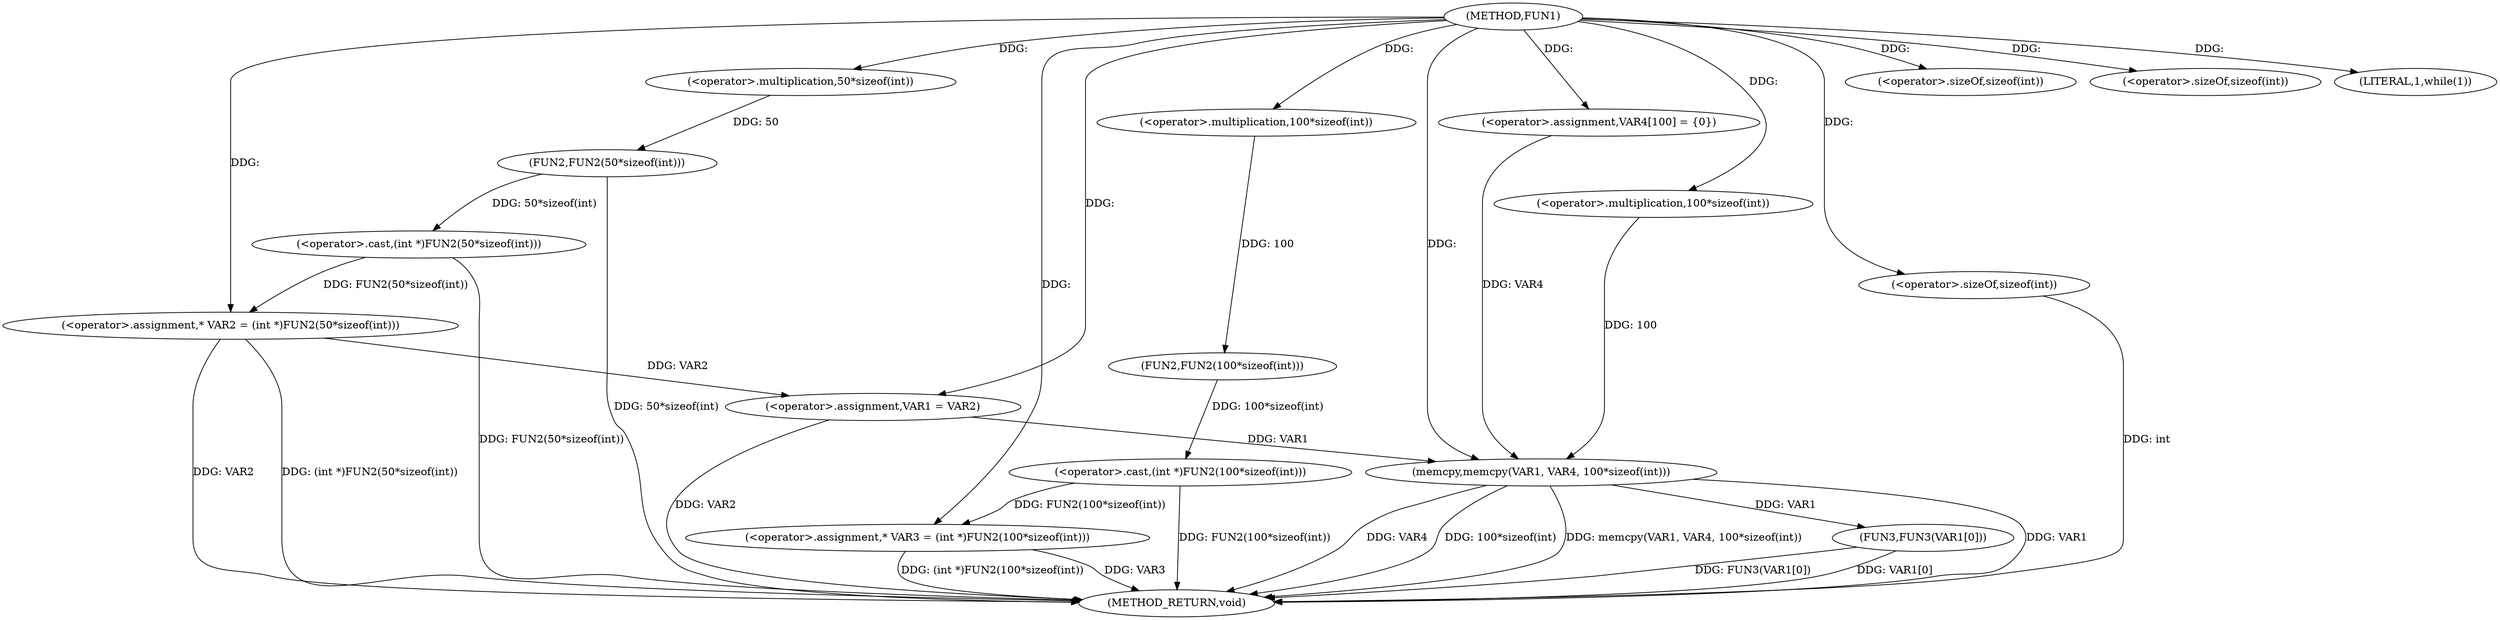 digraph FUN1 {  
"1000100" [label = "(METHOD,FUN1)" ]
"1000145" [label = "(METHOD_RETURN,void)" ]
"1000104" [label = "(<operator>.assignment,* VAR2 = (int *)FUN2(50*sizeof(int)))" ]
"1000106" [label = "(<operator>.cast,(int *)FUN2(50*sizeof(int)))" ]
"1000108" [label = "(FUN2,FUN2(50*sizeof(int)))" ]
"1000109" [label = "(<operator>.multiplication,50*sizeof(int))" ]
"1000111" [label = "(<operator>.sizeOf,sizeof(int))" ]
"1000114" [label = "(<operator>.assignment,* VAR3 = (int *)FUN2(100*sizeof(int)))" ]
"1000116" [label = "(<operator>.cast,(int *)FUN2(100*sizeof(int)))" ]
"1000118" [label = "(FUN2,FUN2(100*sizeof(int)))" ]
"1000119" [label = "(<operator>.multiplication,100*sizeof(int))" ]
"1000121" [label = "(<operator>.sizeOf,sizeof(int))" ]
"1000124" [label = "(LITERAL,1,while(1))" ]
"1000126" [label = "(<operator>.assignment,VAR1 = VAR2)" ]
"1000132" [label = "(<operator>.assignment,VAR4[100] = {0})" ]
"1000134" [label = "(memcpy,memcpy(VAR1, VAR4, 100*sizeof(int)))" ]
"1000137" [label = "(<operator>.multiplication,100*sizeof(int))" ]
"1000139" [label = "(<operator>.sizeOf,sizeof(int))" ]
"1000141" [label = "(FUN3,FUN3(VAR1[0]))" ]
  "1000141" -> "1000145"  [ label = "DDG: VAR1[0]"] 
  "1000106" -> "1000145"  [ label = "DDG: FUN2(50*sizeof(int))"] 
  "1000104" -> "1000145"  [ label = "DDG: VAR2"] 
  "1000139" -> "1000145"  [ label = "DDG: int"] 
  "1000134" -> "1000145"  [ label = "DDG: memcpy(VAR1, VAR4, 100*sizeof(int))"] 
  "1000114" -> "1000145"  [ label = "DDG: VAR3"] 
  "1000116" -> "1000145"  [ label = "DDG: FUN2(100*sizeof(int))"] 
  "1000134" -> "1000145"  [ label = "DDG: VAR1"] 
  "1000134" -> "1000145"  [ label = "DDG: VAR4"] 
  "1000126" -> "1000145"  [ label = "DDG: VAR2"] 
  "1000114" -> "1000145"  [ label = "DDG: (int *)FUN2(100*sizeof(int))"] 
  "1000141" -> "1000145"  [ label = "DDG: FUN3(VAR1[0])"] 
  "1000134" -> "1000145"  [ label = "DDG: 100*sizeof(int)"] 
  "1000104" -> "1000145"  [ label = "DDG: (int *)FUN2(50*sizeof(int))"] 
  "1000108" -> "1000145"  [ label = "DDG: 50*sizeof(int)"] 
  "1000106" -> "1000104"  [ label = "DDG: FUN2(50*sizeof(int))"] 
  "1000100" -> "1000104"  [ label = "DDG: "] 
  "1000108" -> "1000106"  [ label = "DDG: 50*sizeof(int)"] 
  "1000109" -> "1000108"  [ label = "DDG: 50"] 
  "1000100" -> "1000109"  [ label = "DDG: "] 
  "1000100" -> "1000111"  [ label = "DDG: "] 
  "1000116" -> "1000114"  [ label = "DDG: FUN2(100*sizeof(int))"] 
  "1000100" -> "1000114"  [ label = "DDG: "] 
  "1000118" -> "1000116"  [ label = "DDG: 100*sizeof(int)"] 
  "1000119" -> "1000118"  [ label = "DDG: 100"] 
  "1000100" -> "1000119"  [ label = "DDG: "] 
  "1000100" -> "1000121"  [ label = "DDG: "] 
  "1000100" -> "1000124"  [ label = "DDG: "] 
  "1000104" -> "1000126"  [ label = "DDG: VAR2"] 
  "1000100" -> "1000126"  [ label = "DDG: "] 
  "1000100" -> "1000132"  [ label = "DDG: "] 
  "1000126" -> "1000134"  [ label = "DDG: VAR1"] 
  "1000100" -> "1000134"  [ label = "DDG: "] 
  "1000132" -> "1000134"  [ label = "DDG: VAR4"] 
  "1000137" -> "1000134"  [ label = "DDG: 100"] 
  "1000100" -> "1000137"  [ label = "DDG: "] 
  "1000100" -> "1000139"  [ label = "DDG: "] 
  "1000134" -> "1000141"  [ label = "DDG: VAR1"] 
}
